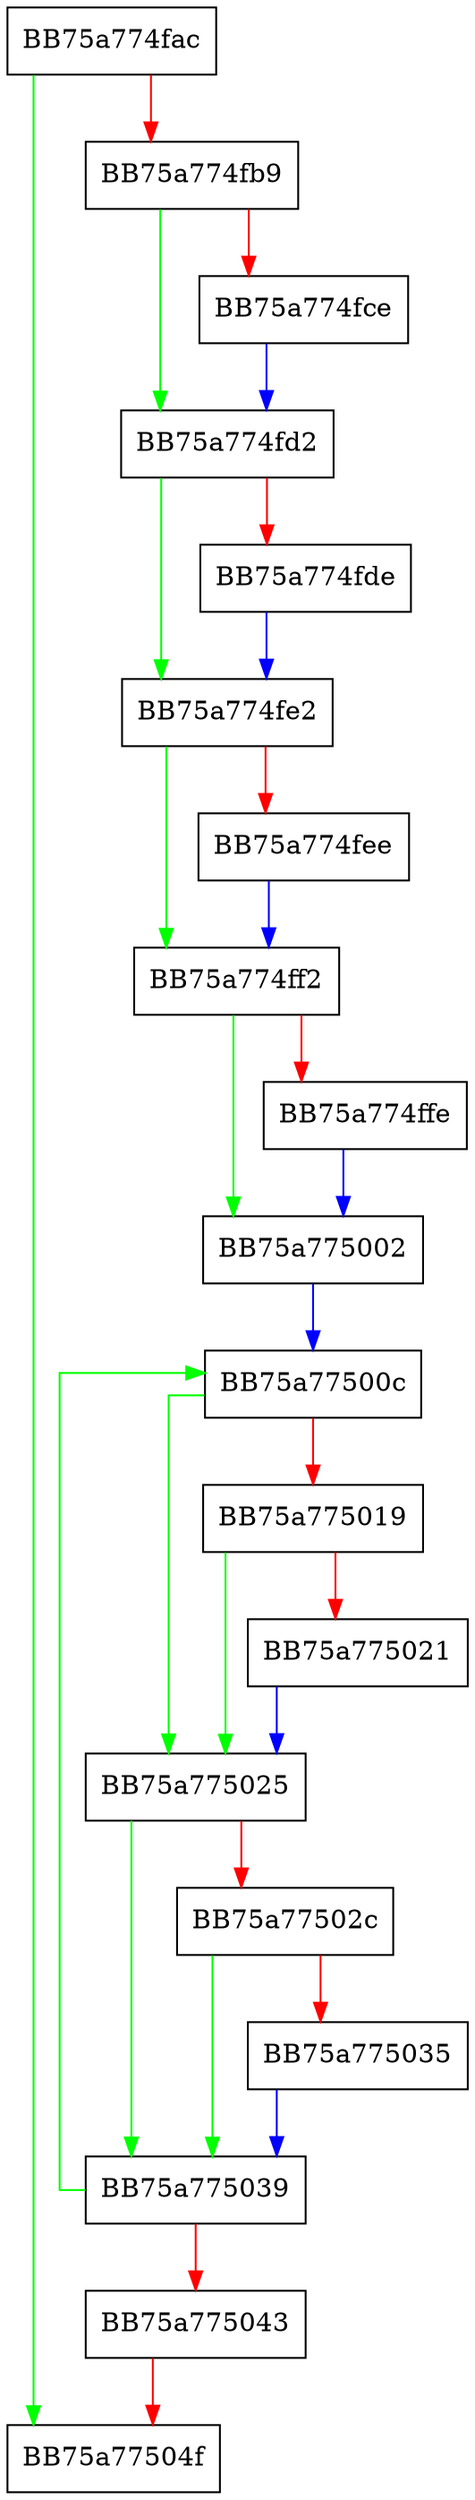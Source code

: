 digraph __acrt_release_locale_ref {
  node [shape="box"];
  graph [splines=ortho];
  BB75a774fac -> BB75a77504f [color="green"];
  BB75a774fac -> BB75a774fb9 [color="red"];
  BB75a774fb9 -> BB75a774fd2 [color="green"];
  BB75a774fb9 -> BB75a774fce [color="red"];
  BB75a774fce -> BB75a774fd2 [color="blue"];
  BB75a774fd2 -> BB75a774fe2 [color="green"];
  BB75a774fd2 -> BB75a774fde [color="red"];
  BB75a774fde -> BB75a774fe2 [color="blue"];
  BB75a774fe2 -> BB75a774ff2 [color="green"];
  BB75a774fe2 -> BB75a774fee [color="red"];
  BB75a774fee -> BB75a774ff2 [color="blue"];
  BB75a774ff2 -> BB75a775002 [color="green"];
  BB75a774ff2 -> BB75a774ffe [color="red"];
  BB75a774ffe -> BB75a775002 [color="blue"];
  BB75a775002 -> BB75a77500c [color="blue"];
  BB75a77500c -> BB75a775025 [color="green"];
  BB75a77500c -> BB75a775019 [color="red"];
  BB75a775019 -> BB75a775025 [color="green"];
  BB75a775019 -> BB75a775021 [color="red"];
  BB75a775021 -> BB75a775025 [color="blue"];
  BB75a775025 -> BB75a775039 [color="green"];
  BB75a775025 -> BB75a77502c [color="red"];
  BB75a77502c -> BB75a775039 [color="green"];
  BB75a77502c -> BB75a775035 [color="red"];
  BB75a775035 -> BB75a775039 [color="blue"];
  BB75a775039 -> BB75a77500c [color="green"];
  BB75a775039 -> BB75a775043 [color="red"];
  BB75a775043 -> BB75a77504f [color="red"];
}